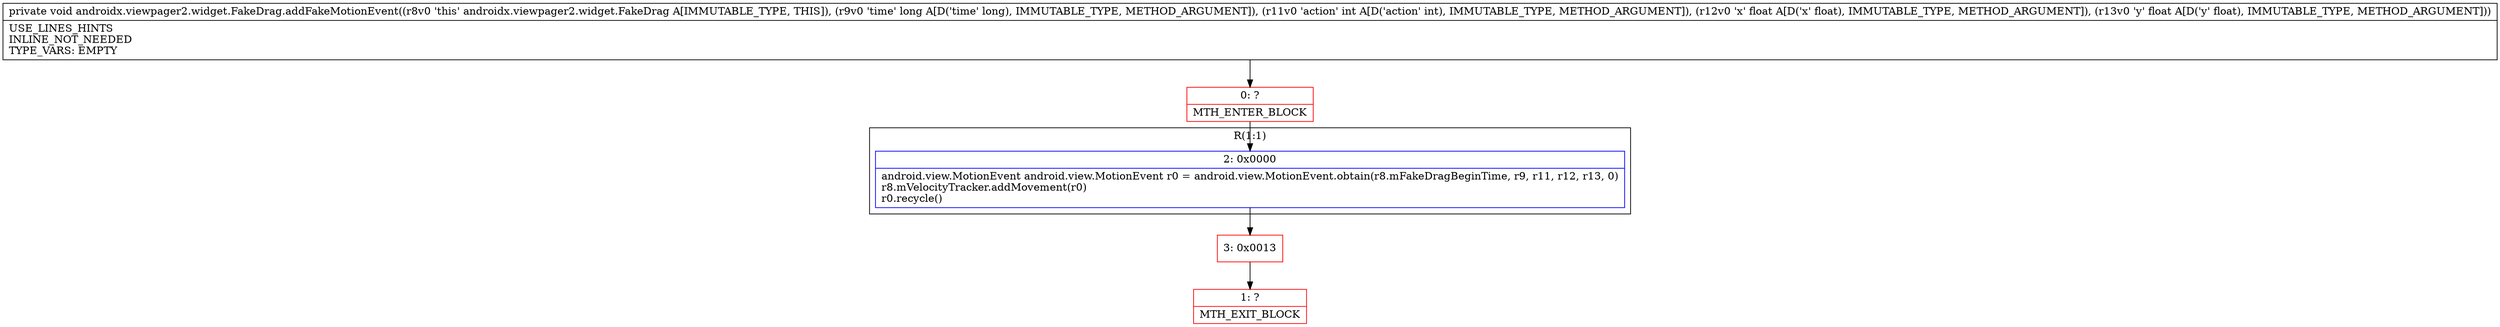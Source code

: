 digraph "CFG forandroidx.viewpager2.widget.FakeDrag.addFakeMotionEvent(JIFF)V" {
subgraph cluster_Region_303210391 {
label = "R(1:1)";
node [shape=record,color=blue];
Node_2 [shape=record,label="{2\:\ 0x0000|android.view.MotionEvent android.view.MotionEvent r0 = android.view.MotionEvent.obtain(r8.mFakeDragBeginTime, r9, r11, r12, r13, 0)\lr8.mVelocityTracker.addMovement(r0)\lr0.recycle()\l}"];
}
Node_0 [shape=record,color=red,label="{0\:\ ?|MTH_ENTER_BLOCK\l}"];
Node_3 [shape=record,color=red,label="{3\:\ 0x0013}"];
Node_1 [shape=record,color=red,label="{1\:\ ?|MTH_EXIT_BLOCK\l}"];
MethodNode[shape=record,label="{private void androidx.viewpager2.widget.FakeDrag.addFakeMotionEvent((r8v0 'this' androidx.viewpager2.widget.FakeDrag A[IMMUTABLE_TYPE, THIS]), (r9v0 'time' long A[D('time' long), IMMUTABLE_TYPE, METHOD_ARGUMENT]), (r11v0 'action' int A[D('action' int), IMMUTABLE_TYPE, METHOD_ARGUMENT]), (r12v0 'x' float A[D('x' float), IMMUTABLE_TYPE, METHOD_ARGUMENT]), (r13v0 'y' float A[D('y' float), IMMUTABLE_TYPE, METHOD_ARGUMENT]))  | USE_LINES_HINTS\lINLINE_NOT_NEEDED\lTYPE_VARS: EMPTY\l}"];
MethodNode -> Node_0;Node_2 -> Node_3;
Node_0 -> Node_2;
Node_3 -> Node_1;
}

